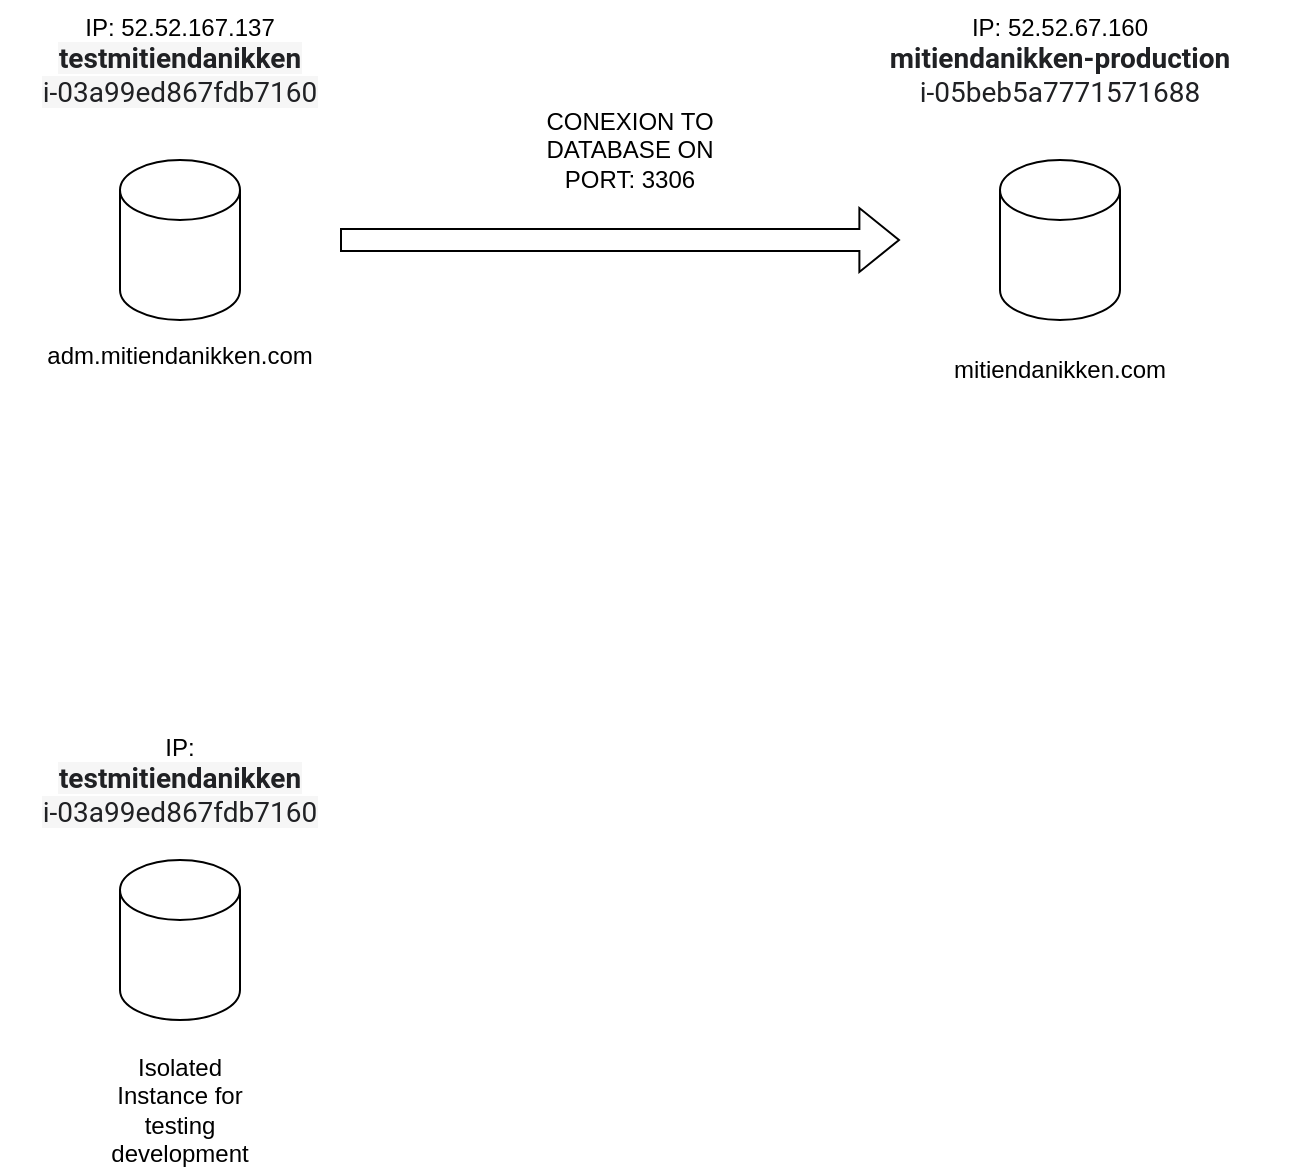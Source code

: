 <mxfile version="20.0.3" type="github">
  <diagram id="iL9z52LwVlM0ChjSJgXy" name="Page-1">
    <mxGraphModel dx="1320" dy="769" grid="1" gridSize="10" guides="1" tooltips="1" connect="1" arrows="1" fold="1" page="1" pageScale="1" pageWidth="850" pageHeight="1100" math="0" shadow="0">
      <root>
        <mxCell id="0" />
        <mxCell id="1" parent="0" />
        <mxCell id="5z1zHOjkBh46ozDAXEni-1" value="" style="shape=cylinder3;whiteSpace=wrap;html=1;boundedLbl=1;backgroundOutline=1;size=15;" vertex="1" parent="1">
          <mxGeometry x="170" y="160" width="60" height="80" as="geometry" />
        </mxCell>
        <mxCell id="5z1zHOjkBh46ozDAXEni-2" value="" style="shape=cylinder3;whiteSpace=wrap;html=1;boundedLbl=1;backgroundOutline=1;size=15;" vertex="1" parent="1">
          <mxGeometry x="610" y="160" width="60" height="80" as="geometry" />
        </mxCell>
        <mxCell id="5z1zHOjkBh46ozDAXEni-3" value="" style="shape=cylinder3;whiteSpace=wrap;html=1;boundedLbl=1;backgroundOutline=1;size=15;" vertex="1" parent="1">
          <mxGeometry x="170" y="510" width="60" height="80" as="geometry" />
        </mxCell>
        <mxCell id="5z1zHOjkBh46ozDAXEni-6" value="mitiendanikken.com" style="text;html=1;strokeColor=none;fillColor=none;align=center;verticalAlign=middle;whiteSpace=wrap;rounded=0;" vertex="1" parent="1">
          <mxGeometry x="570" y="250" width="140" height="30" as="geometry" />
        </mxCell>
        <mxCell id="5z1zHOjkBh46ozDAXEni-7" value="Isolated Instance for testing development" style="text;html=1;strokeColor=none;fillColor=none;align=center;verticalAlign=middle;whiteSpace=wrap;rounded=0;" vertex="1" parent="1">
          <mxGeometry x="170" y="620" width="60" height="30" as="geometry" />
        </mxCell>
        <mxCell id="5z1zHOjkBh46ozDAXEni-9" value="" style="shape=flexArrow;endArrow=classic;html=1;rounded=0;width=11;endSize=6.27;" edge="1" parent="1">
          <mxGeometry width="50" height="50" relative="1" as="geometry">
            <mxPoint x="280" y="200" as="sourcePoint" />
            <mxPoint x="560" y="200" as="targetPoint" />
          </mxGeometry>
        </mxCell>
        <mxCell id="5z1zHOjkBh46ozDAXEni-12" value="IP: 52.52.167.137&lt;br&gt;&lt;b style=&quot;background: rgba(32, 33, 36, 0.04) none repeat scroll 0% 0%; border: 0px none; font-family: Roboto, sans-serif; font-size: 14px; margin: 0px; outline: currentcolor none 0px; padding: 0px; vertical-align: baseline; color: rgb(32, 33, 36); font-style: normal; font-variant-ligatures: normal; font-variant-caps: normal; letter-spacing: normal; text-align: start; text-indent: 0px; text-transform: none; word-spacing: 0px; -webkit-text-stroke-width: 0px; text-decoration-thickness: initial; text-decoration-style: initial; text-decoration-color: initial;&quot;&gt;testmitiendanikken&lt;/b&gt;&lt;span style=&quot;color: rgb(32, 33, 36); font-family: Roboto, sans-serif; font-size: 14px; font-style: normal; font-variant-ligatures: normal; font-variant-caps: normal; font-weight: 400; letter-spacing: normal; text-align: start; text-indent: 0px; text-transform: none; word-spacing: 0px; -webkit-text-stroke-width: 0px; background-color: rgba(32, 33, 36, 0.04); text-decoration-thickness: initial; text-decoration-style: initial; text-decoration-color: initial; display: inline !important; float: none;&quot;&gt;&lt;br&gt;i-03a99ed867fdb7160&lt;/span&gt;" style="text;html=1;strokeColor=none;fillColor=none;align=center;verticalAlign=middle;whiteSpace=wrap;rounded=0;" vertex="1" parent="1">
          <mxGeometry x="110" y="80" width="180" height="60" as="geometry" />
        </mxCell>
        <mxCell id="5z1zHOjkBh46ozDAXEni-14" value="&lt;div&gt;adm.mitiendanikken.com&lt;/div&gt;&lt;div&gt;&lt;br&gt;&lt;/div&gt;" style="text;html=1;strokeColor=none;fillColor=none;align=center;verticalAlign=middle;whiteSpace=wrap;rounded=0;" vertex="1" parent="1">
          <mxGeometry x="170" y="250" width="60" height="30" as="geometry" />
        </mxCell>
        <mxCell id="5z1zHOjkBh46ozDAXEni-15" value="IP:&lt;br&gt;&lt;b style=&quot;background: rgba(32, 33, 36, 0.04) none repeat scroll 0% 0%; border: 0px none; font-family: Roboto, sans-serif; font-size: 14px; margin: 0px; outline: currentcolor none 0px; padding: 0px; vertical-align: baseline; color: rgb(32, 33, 36); font-style: normal; font-variant-ligatures: normal; font-variant-caps: normal; letter-spacing: normal; text-align: start; text-indent: 0px; text-transform: none; word-spacing: 0px; -webkit-text-stroke-width: 0px; text-decoration-thickness: initial; text-decoration-style: initial; text-decoration-color: initial;&quot;&gt;testmitiendanikken&lt;/b&gt;&lt;span style=&quot;color: rgb(32, 33, 36); font-family: Roboto, sans-serif; font-size: 14px; font-style: normal; font-variant-ligatures: normal; font-variant-caps: normal; font-weight: 400; letter-spacing: normal; text-align: start; text-indent: 0px; text-transform: none; word-spacing: 0px; -webkit-text-stroke-width: 0px; background-color: rgba(32, 33, 36, 0.04); text-decoration-thickness: initial; text-decoration-style: initial; text-decoration-color: initial; display: inline !important; float: none;&quot;&gt;&lt;br/&gt;i-03a99ed867fdb7160&lt;/span&gt;" style="text;html=1;strokeColor=none;fillColor=none;align=center;verticalAlign=middle;whiteSpace=wrap;rounded=0;" vertex="1" parent="1">
          <mxGeometry x="110" y="440" width="180" height="60" as="geometry" />
        </mxCell>
        <mxCell id="5z1zHOjkBh46ozDAXEni-17" value="IP: 52.52.67.160&lt;br&gt;&lt;b style=&quot;background: rgb(255, 255, 255) none repeat scroll 0% 0%; border: 0px none; font-family: Roboto, sans-serif; font-size: 14px; margin: 0px; outline: currentcolor none 0px; padding: 0px; vertical-align: baseline; color: rgb(32, 33, 36); font-style: normal; font-variant-ligatures: normal; font-variant-caps: normal; letter-spacing: normal; text-align: start; text-indent: 0px; text-transform: none; word-spacing: 0px; -webkit-text-stroke-width: 0px; text-decoration-thickness: initial; text-decoration-style: initial; text-decoration-color: initial;&quot;&gt;mitiendanikken-production&lt;br&gt;&lt;/b&gt;&lt;span style=&quot;color: rgb(32, 33, 36); font-family: Roboto, sans-serif; font-size: 14px; font-style: normal; font-variant-ligatures: normal; font-variant-caps: normal; font-weight: 400; letter-spacing: normal; text-align: start; text-indent: 0px; text-transform: none; word-spacing: 0px; -webkit-text-stroke-width: 0px; background-color: rgb(255, 255, 255); text-decoration-thickness: initial; text-decoration-style: initial; text-decoration-color: initial; display: inline !important; float: none;&quot;&gt;i-05beb5a7771571688&lt;/span&gt;&lt;span style=&quot;color: rgb(32, 33, 36); font-family: Roboto, sans-serif; font-size: 14px; font-style: normal; font-variant-ligatures: normal; font-variant-caps: normal; font-weight: 400; letter-spacing: normal; text-align: start; text-indent: 0px; text-transform: none; word-spacing: 0px; -webkit-text-stroke-width: 0px; background-color: rgba(32, 33, 36, 0.04); text-decoration-thickness: initial; text-decoration-style: initial; text-decoration-color: initial; display: inline !important; float: none;&quot;&gt;&lt;/span&gt;" style="text;html=1;strokeColor=none;fillColor=none;align=center;verticalAlign=middle;whiteSpace=wrap;rounded=0;" vertex="1" parent="1">
          <mxGeometry x="525" y="80" width="230" height="60" as="geometry" />
        </mxCell>
        <mxCell id="5z1zHOjkBh46ozDAXEni-18" value="CONEXION TO DATABASE ON PORT: 3306" style="text;html=1;strokeColor=none;fillColor=none;align=center;verticalAlign=middle;whiteSpace=wrap;rounded=0;" vertex="1" parent="1">
          <mxGeometry x="375" y="120" width="100" height="70" as="geometry" />
        </mxCell>
      </root>
    </mxGraphModel>
  </diagram>
</mxfile>

